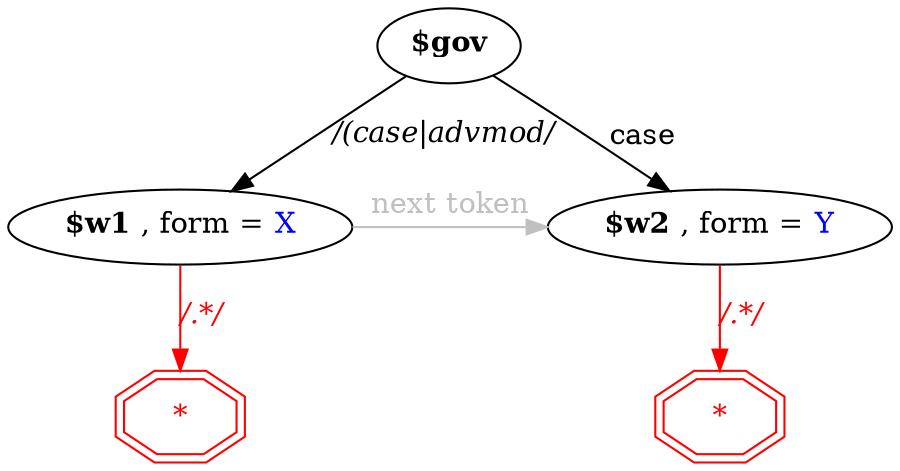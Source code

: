 //[[
//    Restriction({"name": "gov", "nested":
//    [[
//        Restriction({"gov": "(case|advmod)", "no-gov": ".*", "name": "w1", "form": "^" + w1_form + "$"}),
//        Restriction({"gov": "case", "no-gov": ".*", "follows": "w1", "name": "w2", "form": "^" + w2_form + "$"})
//    ]]})
//]]

digraph {

    a [label = <<b>$gov</b>>]
    b [label = <<b>$w1</b> , form = <font color='blue'>X</font>>]
    b_nogov [color = "red" label = <<font color='red'>*</font>> shape = doubleoctagon]
    c [label = <<b>$w2</b> , form = <font color='blue'>Y</font>>]
    c_nogov [color = "red" label = <<font color='red'>*</font>> shape = doubleoctagon]

    a -> b [label = <<i>/(case|advmod/</i>>]
    b -> b_nogov [color = "red" label = <<font color='red'><i>/.*/</i></font>>]
    a -> c [label = "case"];
    c -> c_nogov [color = "red" label = <<font color='red'><i>/.*/</i></font>>]

    {rank=same b c}

    b -> c [color = grey label = <<font color='grey'>next token</font>> constraint=false]

}
